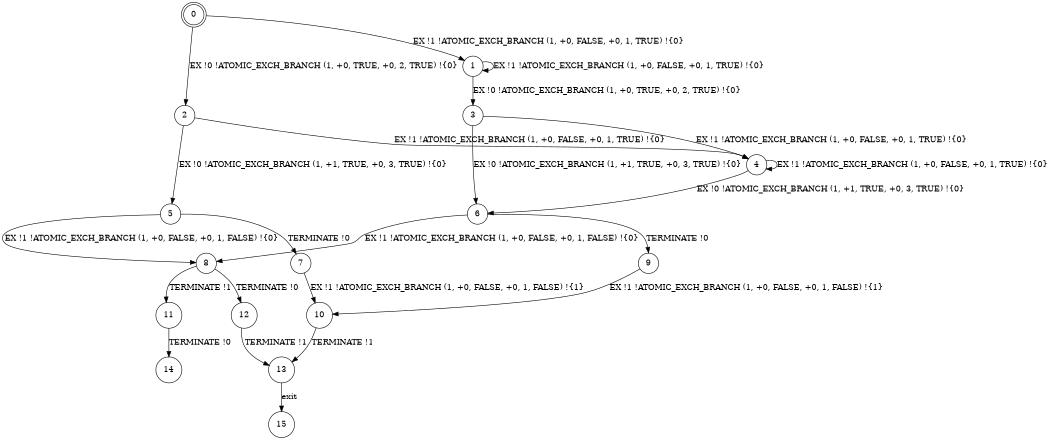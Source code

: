 digraph BCG {
size = "7, 10.5";
center = TRUE;
node [shape = circle];
0 [peripheries = 2];
0 -> 1 [label = "EX !1 !ATOMIC_EXCH_BRANCH (1, +0, FALSE, +0, 1, TRUE) !{0}"];
0 -> 2 [label = "EX !0 !ATOMIC_EXCH_BRANCH (1, +0, TRUE, +0, 2, TRUE) !{0}"];
1 -> 3 [label = "EX !0 !ATOMIC_EXCH_BRANCH (1, +0, TRUE, +0, 2, TRUE) !{0}"];
1 -> 1 [label = "EX !1 !ATOMIC_EXCH_BRANCH (1, +0, FALSE, +0, 1, TRUE) !{0}"];
2 -> 4 [label = "EX !1 !ATOMIC_EXCH_BRANCH (1, +0, FALSE, +0, 1, TRUE) !{0}"];
2 -> 5 [label = "EX !0 !ATOMIC_EXCH_BRANCH (1, +1, TRUE, +0, 3, TRUE) !{0}"];
3 -> 4 [label = "EX !1 !ATOMIC_EXCH_BRANCH (1, +0, FALSE, +0, 1, TRUE) !{0}"];
3 -> 6 [label = "EX !0 !ATOMIC_EXCH_BRANCH (1, +1, TRUE, +0, 3, TRUE) !{0}"];
4 -> 4 [label = "EX !1 !ATOMIC_EXCH_BRANCH (1, +0, FALSE, +0, 1, TRUE) !{0}"];
4 -> 6 [label = "EX !0 !ATOMIC_EXCH_BRANCH (1, +1, TRUE, +0, 3, TRUE) !{0}"];
5 -> 7 [label = "TERMINATE !0"];
5 -> 8 [label = "EX !1 !ATOMIC_EXCH_BRANCH (1, +0, FALSE, +0, 1, FALSE) !{0}"];
6 -> 9 [label = "TERMINATE !0"];
6 -> 8 [label = "EX !1 !ATOMIC_EXCH_BRANCH (1, +0, FALSE, +0, 1, FALSE) !{0}"];
7 -> 10 [label = "EX !1 !ATOMIC_EXCH_BRANCH (1, +0, FALSE, +0, 1, FALSE) !{1}"];
8 -> 11 [label = "TERMINATE !1"];
8 -> 12 [label = "TERMINATE !0"];
9 -> 10 [label = "EX !1 !ATOMIC_EXCH_BRANCH (1, +0, FALSE, +0, 1, FALSE) !{1}"];
10 -> 13 [label = "TERMINATE !1"];
11 -> 14 [label = "TERMINATE !0"];
12 -> 13 [label = "TERMINATE !1"];
13 -> 15 [label = "exit"];
}
